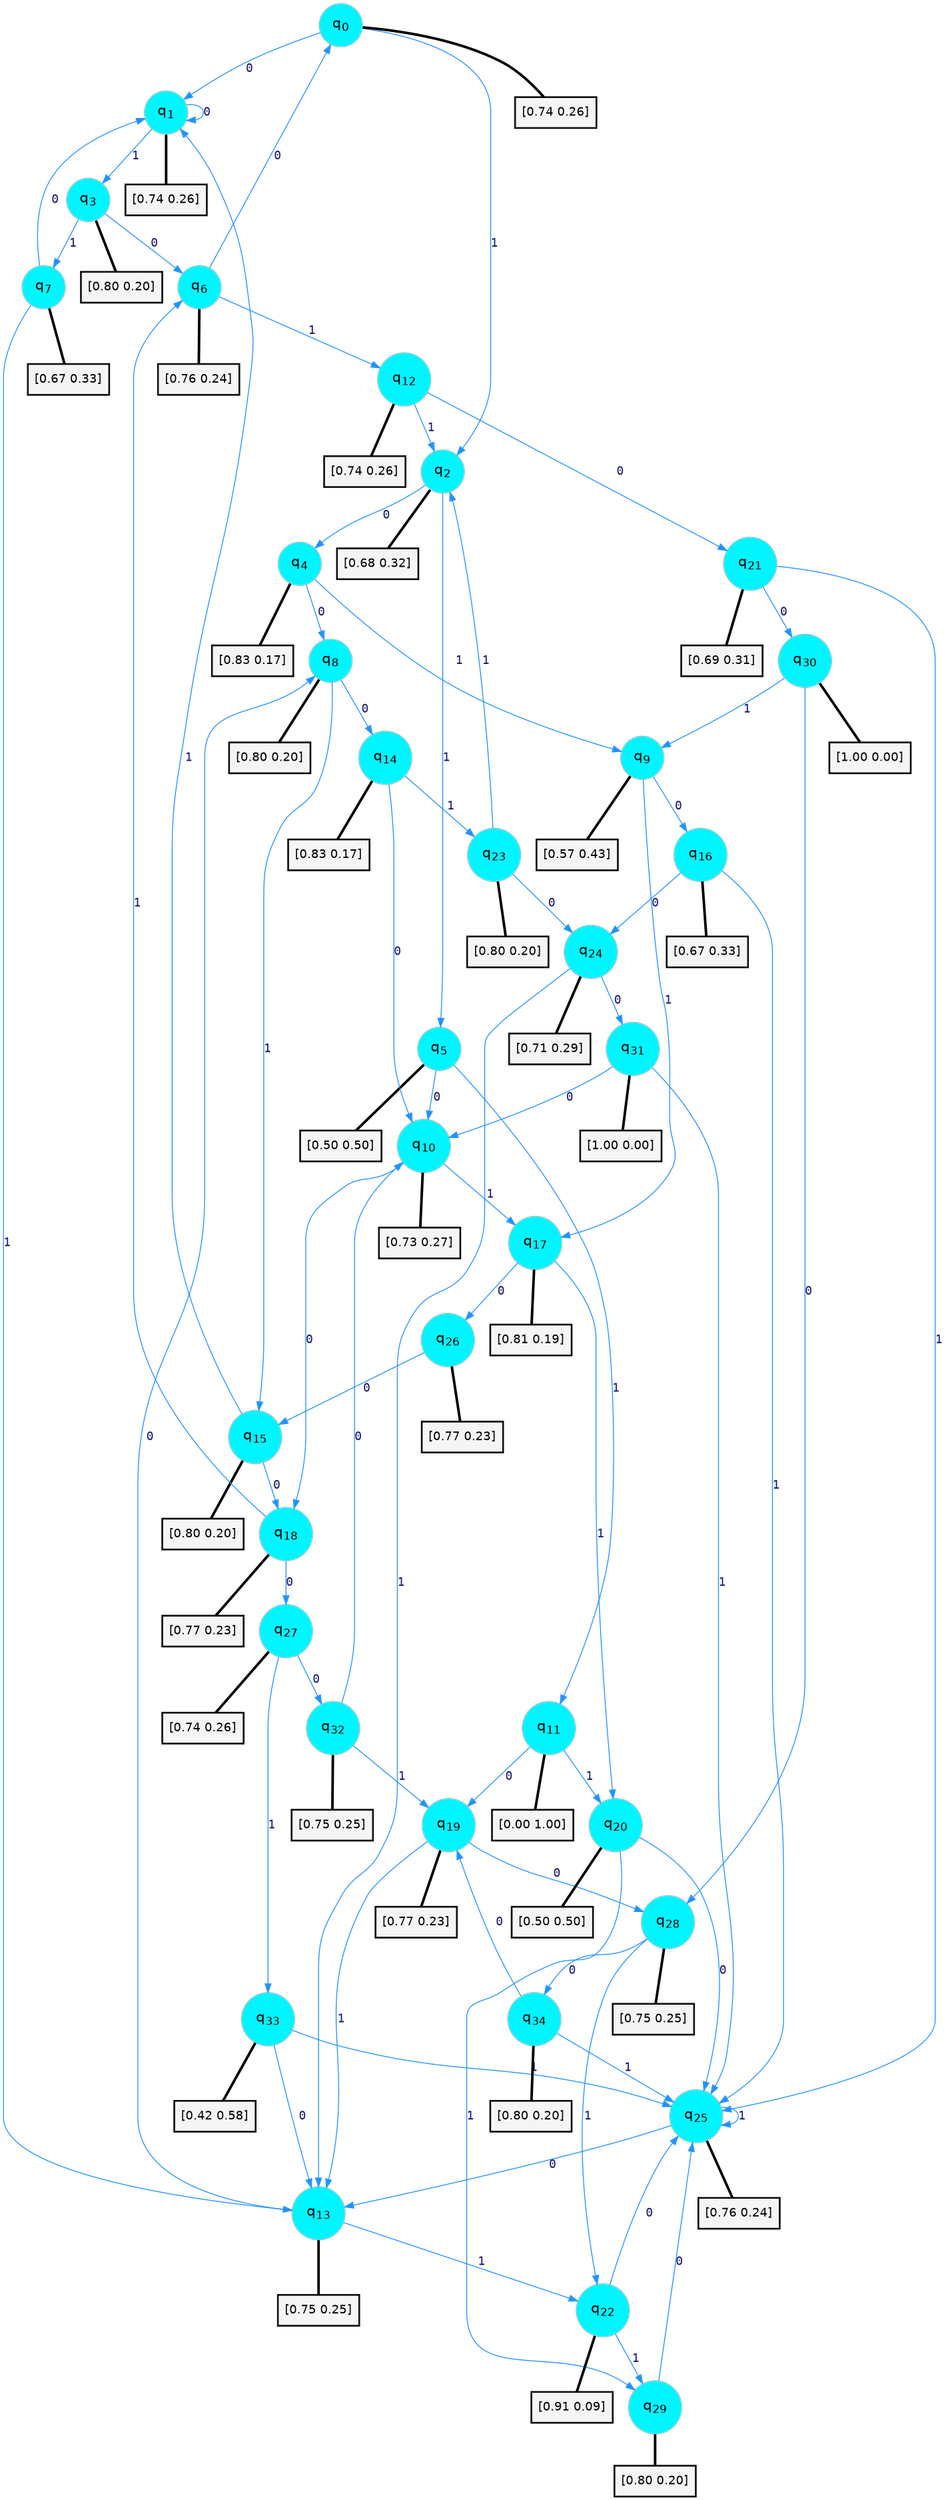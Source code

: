 digraph G {
graph [
bgcolor=transparent, dpi=300, rankdir=TD, size="40,25"];
node [
color=gray, fillcolor=turquoise1, fontcolor=black, fontname=Helvetica, fontsize=16, fontweight=bold, shape=circle, style=filled];
edge [
arrowsize=1, color=dodgerblue1, fontcolor=midnightblue, fontname=courier, fontweight=bold, penwidth=1, style=solid, weight=20];
0[label=<q<SUB>0</SUB>>];
1[label=<q<SUB>1</SUB>>];
2[label=<q<SUB>2</SUB>>];
3[label=<q<SUB>3</SUB>>];
4[label=<q<SUB>4</SUB>>];
5[label=<q<SUB>5</SUB>>];
6[label=<q<SUB>6</SUB>>];
7[label=<q<SUB>7</SUB>>];
8[label=<q<SUB>8</SUB>>];
9[label=<q<SUB>9</SUB>>];
10[label=<q<SUB>10</SUB>>];
11[label=<q<SUB>11</SUB>>];
12[label=<q<SUB>12</SUB>>];
13[label=<q<SUB>13</SUB>>];
14[label=<q<SUB>14</SUB>>];
15[label=<q<SUB>15</SUB>>];
16[label=<q<SUB>16</SUB>>];
17[label=<q<SUB>17</SUB>>];
18[label=<q<SUB>18</SUB>>];
19[label=<q<SUB>19</SUB>>];
20[label=<q<SUB>20</SUB>>];
21[label=<q<SUB>21</SUB>>];
22[label=<q<SUB>22</SUB>>];
23[label=<q<SUB>23</SUB>>];
24[label=<q<SUB>24</SUB>>];
25[label=<q<SUB>25</SUB>>];
26[label=<q<SUB>26</SUB>>];
27[label=<q<SUB>27</SUB>>];
28[label=<q<SUB>28</SUB>>];
29[label=<q<SUB>29</SUB>>];
30[label=<q<SUB>30</SUB>>];
31[label=<q<SUB>31</SUB>>];
32[label=<q<SUB>32</SUB>>];
33[label=<q<SUB>33</SUB>>];
34[label=<q<SUB>34</SUB>>];
35[label="[0.74 0.26]", shape=box,fontcolor=black, fontname=Helvetica, fontsize=14, penwidth=2, fillcolor=whitesmoke,color=black];
36[label="[0.74 0.26]", shape=box,fontcolor=black, fontname=Helvetica, fontsize=14, penwidth=2, fillcolor=whitesmoke,color=black];
37[label="[0.68 0.32]", shape=box,fontcolor=black, fontname=Helvetica, fontsize=14, penwidth=2, fillcolor=whitesmoke,color=black];
38[label="[0.80 0.20]", shape=box,fontcolor=black, fontname=Helvetica, fontsize=14, penwidth=2, fillcolor=whitesmoke,color=black];
39[label="[0.83 0.17]", shape=box,fontcolor=black, fontname=Helvetica, fontsize=14, penwidth=2, fillcolor=whitesmoke,color=black];
40[label="[0.50 0.50]", shape=box,fontcolor=black, fontname=Helvetica, fontsize=14, penwidth=2, fillcolor=whitesmoke,color=black];
41[label="[0.76 0.24]", shape=box,fontcolor=black, fontname=Helvetica, fontsize=14, penwidth=2, fillcolor=whitesmoke,color=black];
42[label="[0.67 0.33]", shape=box,fontcolor=black, fontname=Helvetica, fontsize=14, penwidth=2, fillcolor=whitesmoke,color=black];
43[label="[0.80 0.20]", shape=box,fontcolor=black, fontname=Helvetica, fontsize=14, penwidth=2, fillcolor=whitesmoke,color=black];
44[label="[0.57 0.43]", shape=box,fontcolor=black, fontname=Helvetica, fontsize=14, penwidth=2, fillcolor=whitesmoke,color=black];
45[label="[0.73 0.27]", shape=box,fontcolor=black, fontname=Helvetica, fontsize=14, penwidth=2, fillcolor=whitesmoke,color=black];
46[label="[0.00 1.00]", shape=box,fontcolor=black, fontname=Helvetica, fontsize=14, penwidth=2, fillcolor=whitesmoke,color=black];
47[label="[0.74 0.26]", shape=box,fontcolor=black, fontname=Helvetica, fontsize=14, penwidth=2, fillcolor=whitesmoke,color=black];
48[label="[0.75 0.25]", shape=box,fontcolor=black, fontname=Helvetica, fontsize=14, penwidth=2, fillcolor=whitesmoke,color=black];
49[label="[0.83 0.17]", shape=box,fontcolor=black, fontname=Helvetica, fontsize=14, penwidth=2, fillcolor=whitesmoke,color=black];
50[label="[0.80 0.20]", shape=box,fontcolor=black, fontname=Helvetica, fontsize=14, penwidth=2, fillcolor=whitesmoke,color=black];
51[label="[0.67 0.33]", shape=box,fontcolor=black, fontname=Helvetica, fontsize=14, penwidth=2, fillcolor=whitesmoke,color=black];
52[label="[0.81 0.19]", shape=box,fontcolor=black, fontname=Helvetica, fontsize=14, penwidth=2, fillcolor=whitesmoke,color=black];
53[label="[0.77 0.23]", shape=box,fontcolor=black, fontname=Helvetica, fontsize=14, penwidth=2, fillcolor=whitesmoke,color=black];
54[label="[0.77 0.23]", shape=box,fontcolor=black, fontname=Helvetica, fontsize=14, penwidth=2, fillcolor=whitesmoke,color=black];
55[label="[0.50 0.50]", shape=box,fontcolor=black, fontname=Helvetica, fontsize=14, penwidth=2, fillcolor=whitesmoke,color=black];
56[label="[0.69 0.31]", shape=box,fontcolor=black, fontname=Helvetica, fontsize=14, penwidth=2, fillcolor=whitesmoke,color=black];
57[label="[0.91 0.09]", shape=box,fontcolor=black, fontname=Helvetica, fontsize=14, penwidth=2, fillcolor=whitesmoke,color=black];
58[label="[0.80 0.20]", shape=box,fontcolor=black, fontname=Helvetica, fontsize=14, penwidth=2, fillcolor=whitesmoke,color=black];
59[label="[0.71 0.29]", shape=box,fontcolor=black, fontname=Helvetica, fontsize=14, penwidth=2, fillcolor=whitesmoke,color=black];
60[label="[0.76 0.24]", shape=box,fontcolor=black, fontname=Helvetica, fontsize=14, penwidth=2, fillcolor=whitesmoke,color=black];
61[label="[0.77 0.23]", shape=box,fontcolor=black, fontname=Helvetica, fontsize=14, penwidth=2, fillcolor=whitesmoke,color=black];
62[label="[0.74 0.26]", shape=box,fontcolor=black, fontname=Helvetica, fontsize=14, penwidth=2, fillcolor=whitesmoke,color=black];
63[label="[0.75 0.25]", shape=box,fontcolor=black, fontname=Helvetica, fontsize=14, penwidth=2, fillcolor=whitesmoke,color=black];
64[label="[0.80 0.20]", shape=box,fontcolor=black, fontname=Helvetica, fontsize=14, penwidth=2, fillcolor=whitesmoke,color=black];
65[label="[1.00 0.00]", shape=box,fontcolor=black, fontname=Helvetica, fontsize=14, penwidth=2, fillcolor=whitesmoke,color=black];
66[label="[1.00 0.00]", shape=box,fontcolor=black, fontname=Helvetica, fontsize=14, penwidth=2, fillcolor=whitesmoke,color=black];
67[label="[0.75 0.25]", shape=box,fontcolor=black, fontname=Helvetica, fontsize=14, penwidth=2, fillcolor=whitesmoke,color=black];
68[label="[0.42 0.58]", shape=box,fontcolor=black, fontname=Helvetica, fontsize=14, penwidth=2, fillcolor=whitesmoke,color=black];
69[label="[0.80 0.20]", shape=box,fontcolor=black, fontname=Helvetica, fontsize=14, penwidth=2, fillcolor=whitesmoke,color=black];
0->1 [label=0];
0->2 [label=1];
0->35 [arrowhead=none, penwidth=3,color=black];
1->1 [label=0];
1->3 [label=1];
1->36 [arrowhead=none, penwidth=3,color=black];
2->4 [label=0];
2->5 [label=1];
2->37 [arrowhead=none, penwidth=3,color=black];
3->6 [label=0];
3->7 [label=1];
3->38 [arrowhead=none, penwidth=3,color=black];
4->8 [label=0];
4->9 [label=1];
4->39 [arrowhead=none, penwidth=3,color=black];
5->10 [label=0];
5->11 [label=1];
5->40 [arrowhead=none, penwidth=3,color=black];
6->0 [label=0];
6->12 [label=1];
6->41 [arrowhead=none, penwidth=3,color=black];
7->1 [label=0];
7->13 [label=1];
7->42 [arrowhead=none, penwidth=3,color=black];
8->14 [label=0];
8->15 [label=1];
8->43 [arrowhead=none, penwidth=3,color=black];
9->16 [label=0];
9->17 [label=1];
9->44 [arrowhead=none, penwidth=3,color=black];
10->18 [label=0];
10->17 [label=1];
10->45 [arrowhead=none, penwidth=3,color=black];
11->19 [label=0];
11->20 [label=1];
11->46 [arrowhead=none, penwidth=3,color=black];
12->21 [label=0];
12->2 [label=1];
12->47 [arrowhead=none, penwidth=3,color=black];
13->8 [label=0];
13->22 [label=1];
13->48 [arrowhead=none, penwidth=3,color=black];
14->10 [label=0];
14->23 [label=1];
14->49 [arrowhead=none, penwidth=3,color=black];
15->18 [label=0];
15->1 [label=1];
15->50 [arrowhead=none, penwidth=3,color=black];
16->24 [label=0];
16->25 [label=1];
16->51 [arrowhead=none, penwidth=3,color=black];
17->26 [label=0];
17->20 [label=1];
17->52 [arrowhead=none, penwidth=3,color=black];
18->27 [label=0];
18->6 [label=1];
18->53 [arrowhead=none, penwidth=3,color=black];
19->28 [label=0];
19->13 [label=1];
19->54 [arrowhead=none, penwidth=3,color=black];
20->25 [label=0];
20->29 [label=1];
20->55 [arrowhead=none, penwidth=3,color=black];
21->30 [label=0];
21->25 [label=1];
21->56 [arrowhead=none, penwidth=3,color=black];
22->25 [label=0];
22->29 [label=1];
22->57 [arrowhead=none, penwidth=3,color=black];
23->24 [label=0];
23->2 [label=1];
23->58 [arrowhead=none, penwidth=3,color=black];
24->31 [label=0];
24->13 [label=1];
24->59 [arrowhead=none, penwidth=3,color=black];
25->13 [label=0];
25->25 [label=1];
25->60 [arrowhead=none, penwidth=3,color=black];
26->15 [label=0];
26->61 [arrowhead=none, penwidth=3,color=black];
27->32 [label=0];
27->33 [label=1];
27->62 [arrowhead=none, penwidth=3,color=black];
28->34 [label=0];
28->22 [label=1];
28->63 [arrowhead=none, penwidth=3,color=black];
29->25 [label=0];
29->64 [arrowhead=none, penwidth=3,color=black];
30->28 [label=0];
30->9 [label=1];
30->65 [arrowhead=none, penwidth=3,color=black];
31->10 [label=0];
31->25 [label=1];
31->66 [arrowhead=none, penwidth=3,color=black];
32->10 [label=0];
32->19 [label=1];
32->67 [arrowhead=none, penwidth=3,color=black];
33->13 [label=0];
33->25 [label=1];
33->68 [arrowhead=none, penwidth=3,color=black];
34->19 [label=0];
34->25 [label=1];
34->69 [arrowhead=none, penwidth=3,color=black];
}
